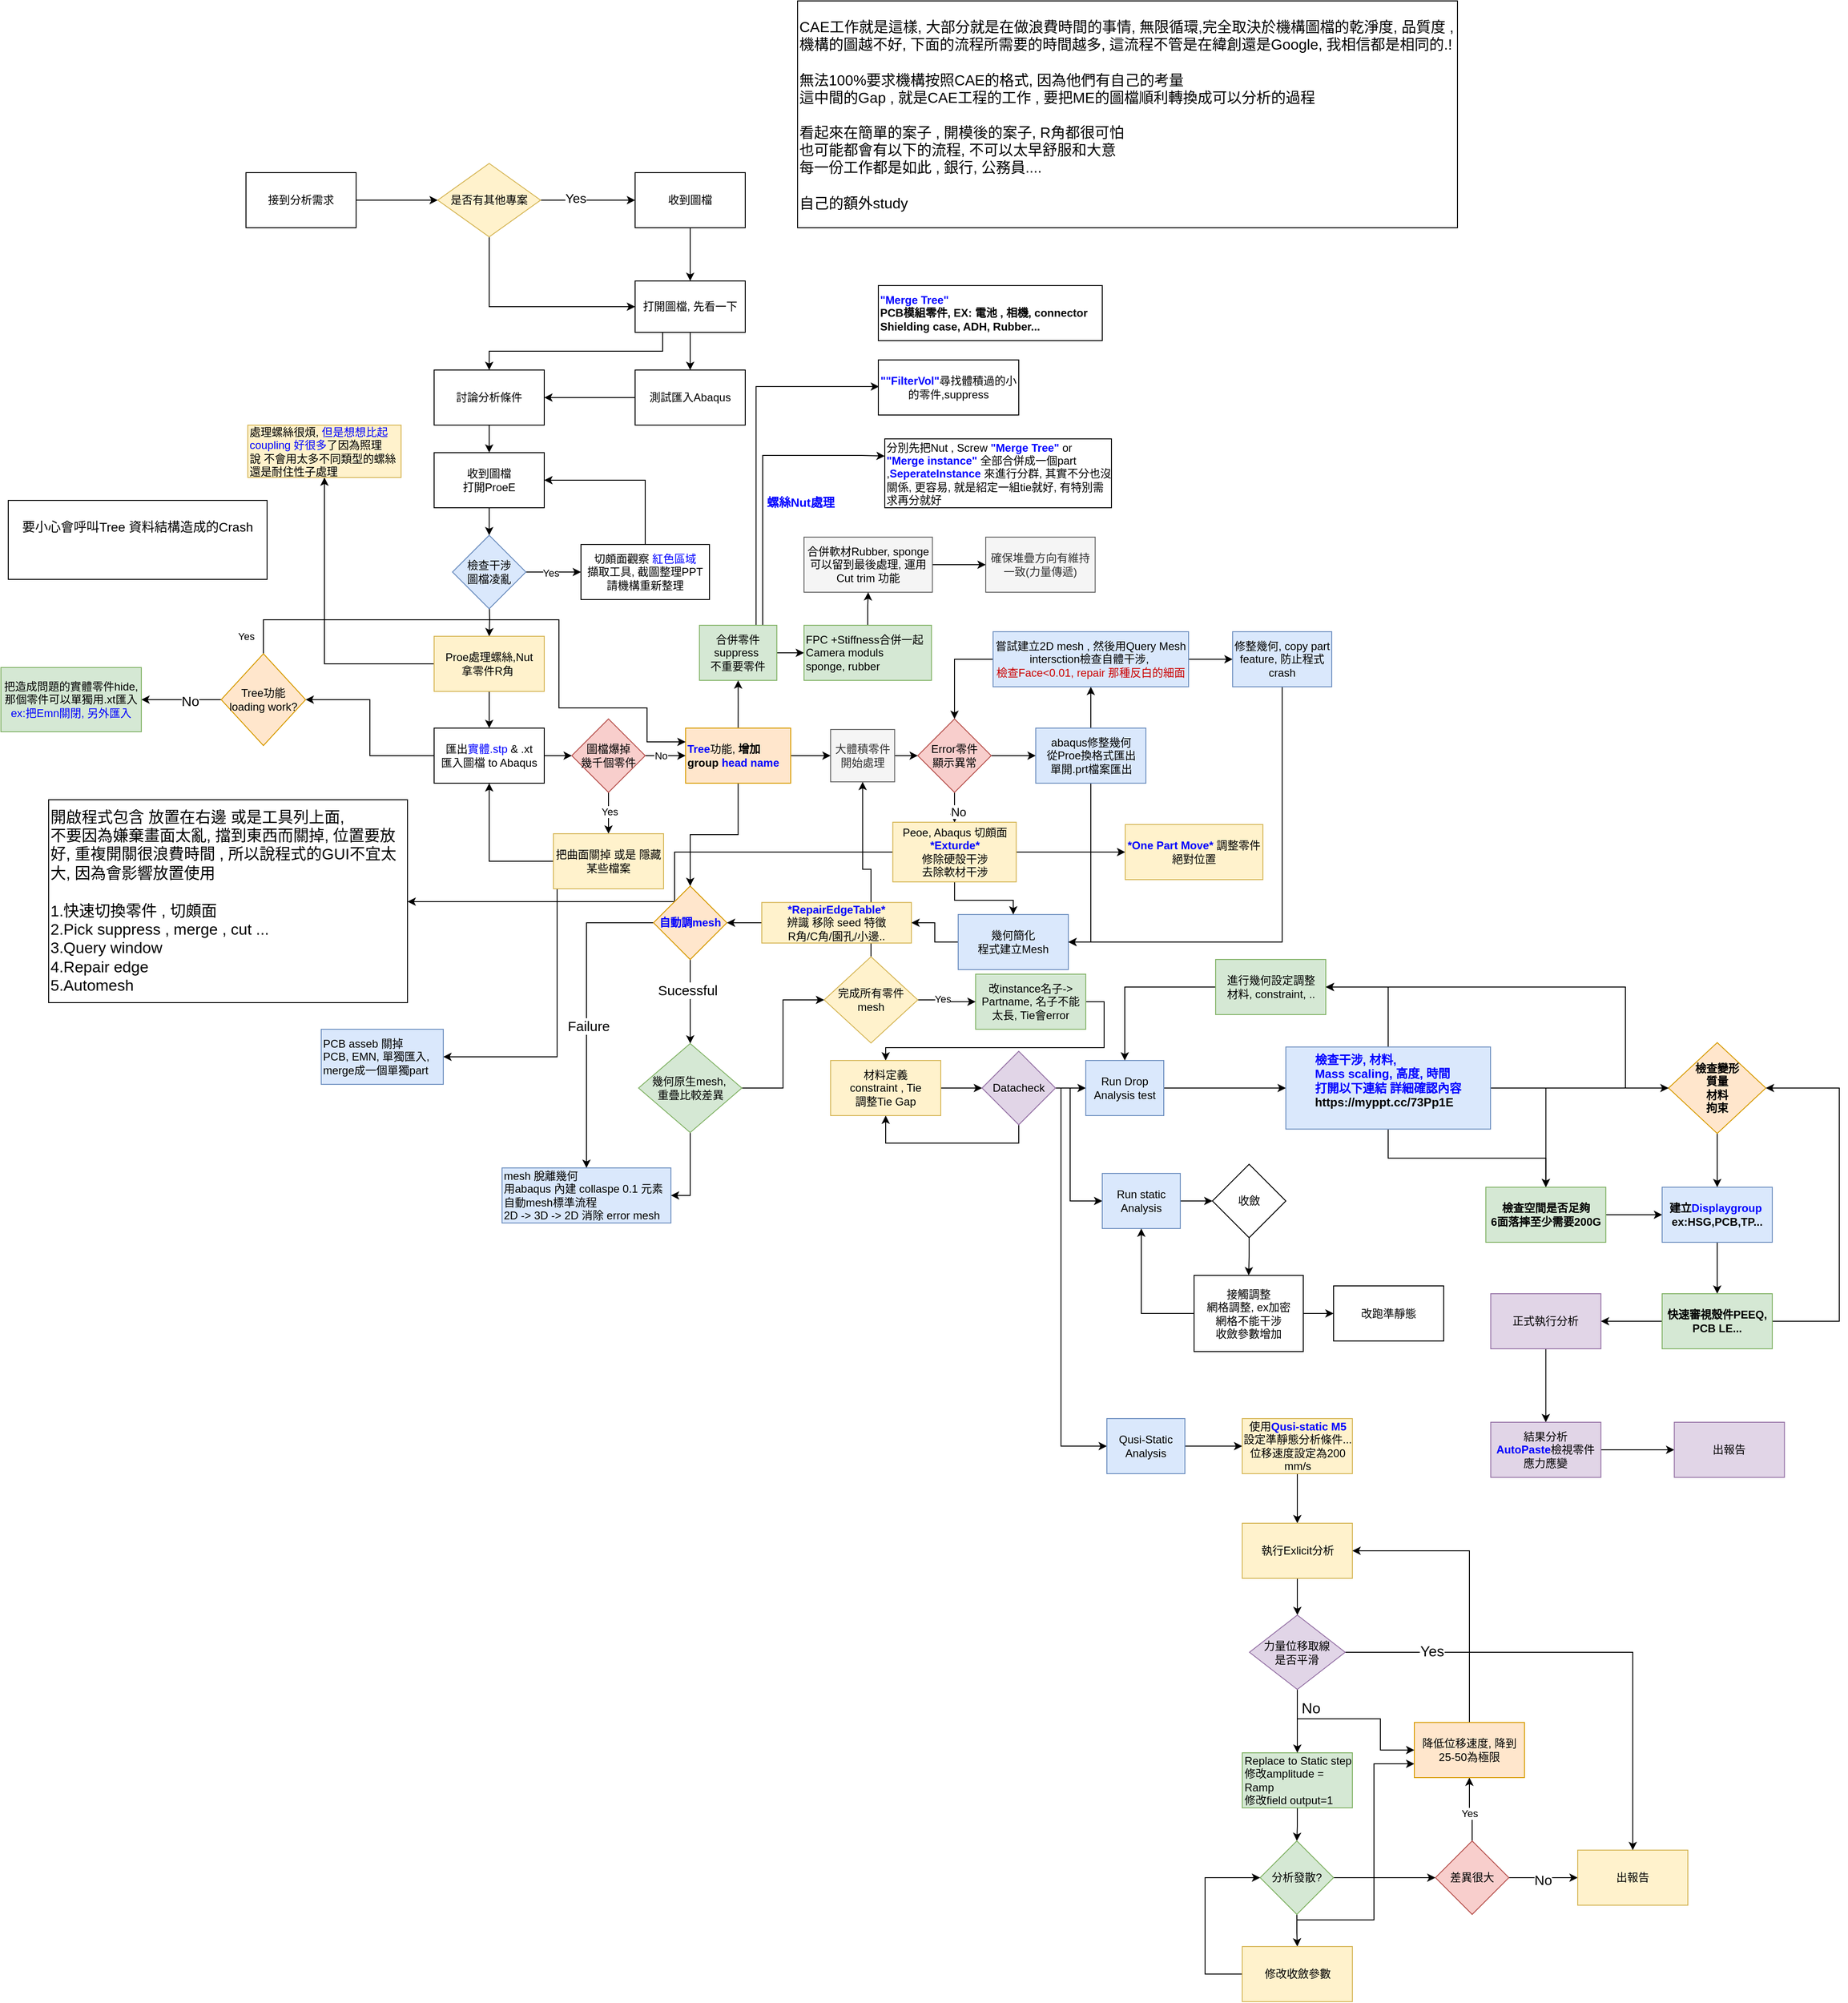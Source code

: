 <mxfile version="26.0.6">
  <diagram name="第 1 页" id="3Qes5rVlJUNfzLmKB2Mt">
    <mxGraphModel dx="1832" dy="1331" grid="0" gridSize="10" guides="1" tooltips="1" connect="1" arrows="1" fold="1" page="0" pageScale="1" pageWidth="827" pageHeight="1169" math="0" shadow="0">
      <root>
        <mxCell id="0" />
        <mxCell id="1" parent="0" />
        <mxCell id="-NAwhlw-cG3gBcsxiPQz-4" value="" style="edgeStyle=orthogonalEdgeStyle;rounded=0;orthogonalLoop=1;jettySize=auto;html=1;" parent="1" target="-NAwhlw-cG3gBcsxiPQz-3" edge="1">
          <mxGeometry relative="1" as="geometry">
            <mxPoint x="115" y="160" as="sourcePoint" />
          </mxGeometry>
        </mxCell>
        <mxCell id="-NAwhlw-cG3gBcsxiPQz-2" value="CAE工作就是這樣, 大部分就是在做浪費時間的事情, 無限循環,完全取決於機構圖檔的乾淨度, 品質度 , 機構的圖越不好, 下面的流程所需要的時間越多, 這流程不管是在緯創還是Google, 我相信都是相同的.!&amp;nbsp;&lt;div&gt;&lt;br&gt;&lt;/div&gt;&lt;div&gt;無法100%要求機構按照CAE的格式, 因為他們有自己的考量&lt;/div&gt;&lt;div&gt;這中間的Gap , 就是CAE工程的工作 , 要把ME的圖檔順利轉換成可以分析的過程&lt;/div&gt;&lt;div&gt;&lt;br&gt;&lt;/div&gt;&lt;div&gt;看起來在簡單的案子 , 開模後的案子, R角都很可怕&lt;/div&gt;&lt;div&gt;也可能都會有以下的流程, 不可以太早舒服和大意&lt;/div&gt;&lt;div&gt;每一份工作都是如此 , 銀行, 公務員....&lt;/div&gt;&lt;div&gt;&lt;br&gt;&lt;/div&gt;&lt;div&gt;自己的額外study&lt;/div&gt;" style="text;html=1;align=left;verticalAlign=middle;whiteSpace=wrap;rounded=0;fontSize=16;strokeColor=default;" parent="1" vertex="1">
          <mxGeometry x="451" y="-492" width="719" height="247" as="geometry" />
        </mxCell>
        <mxCell id="-NAwhlw-cG3gBcsxiPQz-6" value="" style="edgeStyle=orthogonalEdgeStyle;rounded=0;orthogonalLoop=1;jettySize=auto;html=1;" parent="1" source="-NAwhlw-cG3gBcsxiPQz-3" target="-NAwhlw-cG3gBcsxiPQz-5" edge="1">
          <mxGeometry relative="1" as="geometry" />
        </mxCell>
        <mxCell id="h0YojWoYMvBIJHFkg1gc-26" value="" style="edgeStyle=orthogonalEdgeStyle;rounded=0;orthogonalLoop=1;jettySize=auto;html=1;" parent="1" source="-NAwhlw-cG3gBcsxiPQz-3" target="h0YojWoYMvBIJHFkg1gc-25" edge="1">
          <mxGeometry relative="1" as="geometry" />
        </mxCell>
        <mxCell id="-NAwhlw-cG3gBcsxiPQz-3" value="&lt;div&gt;Proe處理螺絲,Nut&lt;/div&gt;&lt;div&gt;拿零件R角&amp;nbsp;&lt;/div&gt;" style="rounded=0;whiteSpace=wrap;html=1;fillColor=#fff2cc;strokeColor=#d6b656;" parent="1" vertex="1">
          <mxGeometry x="55" y="200" width="120" height="60" as="geometry" />
        </mxCell>
        <mxCell id="-NAwhlw-cG3gBcsxiPQz-8" value="" style="edgeStyle=orthogonalEdgeStyle;rounded=0;orthogonalLoop=1;jettySize=auto;html=1;" parent="1" source="-NAwhlw-cG3gBcsxiPQz-5" target="-NAwhlw-cG3gBcsxiPQz-7" edge="1">
          <mxGeometry relative="1" as="geometry" />
        </mxCell>
        <mxCell id="h0YojWoYMvBIJHFkg1gc-8" value="" style="edgeStyle=orthogonalEdgeStyle;rounded=0;orthogonalLoop=1;jettySize=auto;html=1;" parent="1" source="-NAwhlw-cG3gBcsxiPQz-5" target="h0YojWoYMvBIJHFkg1gc-7" edge="1">
          <mxGeometry relative="1" as="geometry" />
        </mxCell>
        <mxCell id="-NAwhlw-cG3gBcsxiPQz-5" value="&lt;div&gt;匯出&lt;font style=&quot;color: rgb(0, 0, 255);&quot;&gt;實體.stp&lt;/font&gt; &amp;amp; .xt&lt;/div&gt;匯入圖檔 to Abaqus" style="rounded=0;whiteSpace=wrap;html=1;" parent="1" vertex="1">
          <mxGeometry x="55" y="300" width="120" height="60" as="geometry" />
        </mxCell>
        <mxCell id="-NAwhlw-cG3gBcsxiPQz-12" value="" style="edgeStyle=orthogonalEdgeStyle;rounded=0;orthogonalLoop=1;jettySize=auto;html=1;" parent="1" source="-NAwhlw-cG3gBcsxiPQz-7" target="-NAwhlw-cG3gBcsxiPQz-11" edge="1">
          <mxGeometry relative="1" as="geometry" />
        </mxCell>
        <mxCell id="-NAwhlw-cG3gBcsxiPQz-15" value="Yes" style="edgeLabel;html=1;align=center;verticalAlign=middle;resizable=0;points=[];" parent="-NAwhlw-cG3gBcsxiPQz-12" vertex="1" connectable="0">
          <mxGeometry x="-0.096" y="1" relative="1" as="geometry">
            <mxPoint as="offset" />
          </mxGeometry>
        </mxCell>
        <mxCell id="EM37hqnCTv_VpbQ3SYWt-24" value="" style="edgeStyle=orthogonalEdgeStyle;rounded=0;orthogonalLoop=1;jettySize=auto;html=1;" parent="1" source="-NAwhlw-cG3gBcsxiPQz-7" target="EM37hqnCTv_VpbQ3SYWt-15" edge="1">
          <mxGeometry relative="1" as="geometry" />
        </mxCell>
        <mxCell id="EM37hqnCTv_VpbQ3SYWt-25" value="No" style="edgeLabel;html=1;align=center;verticalAlign=middle;resizable=0;points=[];" parent="EM37hqnCTv_VpbQ3SYWt-24" vertex="1" connectable="0">
          <mxGeometry x="-0.257" relative="1" as="geometry">
            <mxPoint as="offset" />
          </mxGeometry>
        </mxCell>
        <mxCell id="-NAwhlw-cG3gBcsxiPQz-7" value="圖檔爆掉&lt;div&gt;幾千個零件&lt;/div&gt;" style="rhombus;whiteSpace=wrap;html=1;rounded=0;fillColor=#f8cecc;strokeColor=#b85450;" parent="1" vertex="1">
          <mxGeometry x="205" y="290" width="80" height="80" as="geometry" />
        </mxCell>
        <mxCell id="EM37hqnCTv_VpbQ3SYWt-28" value="" style="edgeStyle=orthogonalEdgeStyle;rounded=0;orthogonalLoop=1;jettySize=auto;html=1;" parent="1" source="-NAwhlw-cG3gBcsxiPQz-9" target="EM37hqnCTv_VpbQ3SYWt-11" edge="1">
          <mxGeometry relative="1" as="geometry" />
        </mxCell>
        <mxCell id="h0YojWoYMvBIJHFkg1gc-75" style="edgeStyle=orthogonalEdgeStyle;rounded=0;orthogonalLoop=1;jettySize=auto;html=1;entryX=0;entryY=0.25;entryDx=0;entryDy=0;" parent="1" source="-NAwhlw-cG3gBcsxiPQz-9" target="h0YojWoYMvBIJHFkg1gc-72" edge="1">
          <mxGeometry relative="1" as="geometry">
            <Array as="points">
              <mxPoint x="413" y="3" />
              <mxPoint x="521" y="3" />
            </Array>
          </mxGeometry>
        </mxCell>
        <mxCell id="h0YojWoYMvBIJHFkg1gc-77" value="&lt;font style=&quot;font-size: 13px;&quot;&gt;螺絲Nut處理&lt;/font&gt;" style="edgeLabel;html=1;align=center;verticalAlign=middle;resizable=0;points=[];fontStyle=1;fontColor=#0000FF;" parent="h0YojWoYMvBIJHFkg1gc-75" vertex="1" connectable="0">
          <mxGeometry x="-0.334" y="-4" relative="1" as="geometry">
            <mxPoint x="37" y="-28" as="offset" />
          </mxGeometry>
        </mxCell>
        <mxCell id="h0YojWoYMvBIJHFkg1gc-80" style="edgeStyle=orthogonalEdgeStyle;rounded=0;orthogonalLoop=1;jettySize=auto;html=1;exitX=0.5;exitY=0;exitDx=0;exitDy=0;entryX=0;entryY=0.5;entryDx=0;entryDy=0;" parent="1" edge="1">
          <mxGeometry relative="1" as="geometry">
            <mxPoint x="380.005" y="188" as="sourcePoint" />
            <mxPoint x="539.76" y="-72" as="targetPoint" />
            <Array as="points">
              <mxPoint x="405.76" y="188" />
              <mxPoint x="405.76" y="-72" />
            </Array>
          </mxGeometry>
        </mxCell>
        <mxCell id="-NAwhlw-cG3gBcsxiPQz-9" value="合併零件&lt;div&gt;suppress&amp;nbsp;&lt;/div&gt;&lt;div&gt;不重要零件&lt;/div&gt;" style="whiteSpace=wrap;html=1;rounded=0;fillColor=#d5e8d4;strokeColor=#82b366;" parent="1" vertex="1">
          <mxGeometry x="344.12" y="188" width="84.25" height="60" as="geometry" />
        </mxCell>
        <mxCell id="-NAwhlw-cG3gBcsxiPQz-13" style="edgeStyle=orthogonalEdgeStyle;rounded=0;orthogonalLoop=1;jettySize=auto;html=1;entryX=0.5;entryY=1;entryDx=0;entryDy=0;" parent="1" source="-NAwhlw-cG3gBcsxiPQz-11" target="-NAwhlw-cG3gBcsxiPQz-5" edge="1">
          <mxGeometry relative="1" as="geometry" />
        </mxCell>
        <mxCell id="d0MaOTBvtWQpELDMKfqp-11" style="edgeStyle=orthogonalEdgeStyle;rounded=0;orthogonalLoop=1;jettySize=auto;html=1;exitX=0.5;exitY=1;exitDx=0;exitDy=0;entryX=1;entryY=0.5;entryDx=0;entryDy=0;" parent="1" source="-NAwhlw-cG3gBcsxiPQz-11" target="d0MaOTBvtWQpELDMKfqp-10" edge="1">
          <mxGeometry relative="1" as="geometry">
            <Array as="points">
              <mxPoint x="189" y="475" />
              <mxPoint x="189" y="658" />
            </Array>
          </mxGeometry>
        </mxCell>
        <mxCell id="-NAwhlw-cG3gBcsxiPQz-11" value="&lt;div&gt;&lt;br&gt;&lt;/div&gt;把曲面關掉 或是 隱藏某些檔案&lt;div&gt;&lt;br&gt;&lt;/div&gt;" style="whiteSpace=wrap;html=1;rounded=0;fillColor=#fff2cc;strokeColor=#d6b656;" parent="1" vertex="1">
          <mxGeometry x="185" y="415" width="120" height="60" as="geometry" />
        </mxCell>
        <mxCell id="-NAwhlw-cG3gBcsxiPQz-22" value="" style="edgeStyle=orthogonalEdgeStyle;rounded=0;orthogonalLoop=1;jettySize=auto;html=1;" parent="1" source="-NAwhlw-cG3gBcsxiPQz-18" target="-NAwhlw-cG3gBcsxiPQz-21" edge="1">
          <mxGeometry relative="1" as="geometry" />
        </mxCell>
        <mxCell id="-NAwhlw-cG3gBcsxiPQz-18" value="&lt;div&gt;收到圖檔&lt;/div&gt;打開ProeE" style="rounded=0;whiteSpace=wrap;html=1;" parent="1" vertex="1">
          <mxGeometry x="55" width="120" height="60" as="geometry" />
        </mxCell>
        <mxCell id="-NAwhlw-cG3gBcsxiPQz-25" value="" style="edgeStyle=orthogonalEdgeStyle;rounded=0;orthogonalLoop=1;jettySize=auto;html=1;" parent="1" source="-NAwhlw-cG3gBcsxiPQz-21" target="-NAwhlw-cG3gBcsxiPQz-24" edge="1">
          <mxGeometry relative="1" as="geometry" />
        </mxCell>
        <mxCell id="-NAwhlw-cG3gBcsxiPQz-29" value="Yes" style="edgeLabel;html=1;align=center;verticalAlign=middle;resizable=0;points=[];" parent="-NAwhlw-cG3gBcsxiPQz-25" vertex="1" connectable="0">
          <mxGeometry x="-0.113" y="-1" relative="1" as="geometry">
            <mxPoint as="offset" />
          </mxGeometry>
        </mxCell>
        <mxCell id="-NAwhlw-cG3gBcsxiPQz-21" value="檢查干涉&lt;div&gt;圖檔凌亂&lt;/div&gt;" style="rhombus;whiteSpace=wrap;html=1;rounded=0;fillColor=#dae8fc;strokeColor=#6c8ebf;" parent="1" vertex="1">
          <mxGeometry x="75" y="90" width="80" height="80" as="geometry" />
        </mxCell>
        <mxCell id="-NAwhlw-cG3gBcsxiPQz-26" style="edgeStyle=orthogonalEdgeStyle;rounded=0;orthogonalLoop=1;jettySize=auto;html=1;exitX=0.5;exitY=0;exitDx=0;exitDy=0;entryX=1;entryY=0.5;entryDx=0;entryDy=0;" parent="1" source="-NAwhlw-cG3gBcsxiPQz-24" target="-NAwhlw-cG3gBcsxiPQz-18" edge="1">
          <mxGeometry relative="1" as="geometry" />
        </mxCell>
        <mxCell id="-NAwhlw-cG3gBcsxiPQz-24" value="&lt;div&gt;切頗面觀察 &lt;font style=&quot;color: rgb(0, 0, 255);&quot;&gt;紅色區域&lt;/font&gt;&lt;/div&gt;&lt;div&gt;擷取工具, 截圖整理PPT&lt;/div&gt;請機構重新整理" style="whiteSpace=wrap;html=1;rounded=0;" parent="1" vertex="1">
          <mxGeometry x="215" y="100" width="140" height="60" as="geometry" />
        </mxCell>
        <mxCell id="-NAwhlw-cG3gBcsxiPQz-28" value="" style="edgeStyle=orthogonalEdgeStyle;rounded=0;orthogonalLoop=1;jettySize=auto;html=1;" parent="1" source="-NAwhlw-cG3gBcsxiPQz-27" target="-NAwhlw-cG3gBcsxiPQz-18" edge="1">
          <mxGeometry relative="1" as="geometry" />
        </mxCell>
        <mxCell id="-NAwhlw-cG3gBcsxiPQz-27" value="討論分析條件" style="rounded=0;whiteSpace=wrap;html=1;" parent="1" vertex="1">
          <mxGeometry x="55" y="-90" width="120" height="60" as="geometry" />
        </mxCell>
        <mxCell id="IG81cxF1bUKnzUXy0FTc-5" style="edgeStyle=orthogonalEdgeStyle;rounded=0;orthogonalLoop=1;jettySize=auto;html=1;entryX=1;entryY=0.5;entryDx=0;entryDy=0;" parent="1" source="-NAwhlw-cG3gBcsxiPQz-30" target="kd_xp62n2o6V_G3wPQXQ-1" edge="1">
          <mxGeometry relative="1" as="geometry" />
        </mxCell>
        <mxCell id="-NAwhlw-cG3gBcsxiPQz-30" value="幾何簡化&lt;div&gt;程式建立Mesh&lt;/div&gt;" style="rounded=0;whiteSpace=wrap;html=1;fillColor=#dae8fc;strokeColor=#6c8ebf;" parent="1" vertex="1">
          <mxGeometry x="626" y="503" width="120" height="60" as="geometry" />
        </mxCell>
        <mxCell id="1L4MWceTh6y_2CvtbCoj-46" style="edgeStyle=orthogonalEdgeStyle;rounded=0;orthogonalLoop=1;jettySize=auto;html=1;exitX=1;exitY=0.5;exitDx=0;exitDy=0;" parent="1" source="-NAwhlw-cG3gBcsxiPQz-31" target="-NAwhlw-cG3gBcsxiPQz-33" edge="1">
          <mxGeometry relative="1" as="geometry">
            <Array as="points">
              <mxPoint x="785" y="598" />
              <mxPoint x="785" y="648" />
              <mxPoint x="547" y="648" />
            </Array>
          </mxGeometry>
        </mxCell>
        <mxCell id="-NAwhlw-cG3gBcsxiPQz-31" value="改instance名子-&amp;gt;&lt;div&gt;Partname, 名子不能太長, Tie會error&lt;/div&gt;" style="rounded=0;whiteSpace=wrap;html=1;fillColor=#d5e8d4;strokeColor=#82b366;" parent="1" vertex="1">
          <mxGeometry x="645" y="568" width="120" height="60" as="geometry" />
        </mxCell>
        <mxCell id="-NAwhlw-cG3gBcsxiPQz-53" style="edgeStyle=orthogonalEdgeStyle;rounded=0;orthogonalLoop=1;jettySize=auto;html=1;exitX=0.5;exitY=1;exitDx=0;exitDy=0;entryX=0.5;entryY=0;entryDx=0;entryDy=0;" parent="1" target="-NAwhlw-cG3gBcsxiPQz-42" edge="1">
          <mxGeometry relative="1" as="geometry">
            <mxPoint x="622" y="370" as="sourcePoint" />
          </mxGeometry>
        </mxCell>
        <mxCell id="-NAwhlw-cG3gBcsxiPQz-36" value="" style="edgeStyle=orthogonalEdgeStyle;rounded=0;orthogonalLoop=1;jettySize=auto;html=1;" parent="1" source="-NAwhlw-cG3gBcsxiPQz-33" target="-NAwhlw-cG3gBcsxiPQz-35" edge="1">
          <mxGeometry relative="1" as="geometry" />
        </mxCell>
        <mxCell id="-NAwhlw-cG3gBcsxiPQz-33" value="材料定義&lt;div&gt;constraint , Tie&lt;/div&gt;&lt;div&gt;調整Tie Gap&lt;/div&gt;" style="rounded=0;whiteSpace=wrap;html=1;fillColor=#fff2cc;strokeColor=#d6b656;" parent="1" vertex="1">
          <mxGeometry x="487" y="662" width="120" height="60" as="geometry" />
        </mxCell>
        <mxCell id="-NAwhlw-cG3gBcsxiPQz-57" style="edgeStyle=orthogonalEdgeStyle;rounded=0;orthogonalLoop=1;jettySize=auto;html=1;exitX=0.5;exitY=1;exitDx=0;exitDy=0;entryX=0.5;entryY=1;entryDx=0;entryDy=0;" parent="1" source="-NAwhlw-cG3gBcsxiPQz-35" target="-NAwhlw-cG3gBcsxiPQz-33" edge="1">
          <mxGeometry relative="1" as="geometry" />
        </mxCell>
        <mxCell id="-NAwhlw-cG3gBcsxiPQz-59" value="" style="edgeStyle=orthogonalEdgeStyle;rounded=0;orthogonalLoop=1;jettySize=auto;html=1;" parent="1" source="-NAwhlw-cG3gBcsxiPQz-35" target="-NAwhlw-cG3gBcsxiPQz-58" edge="1">
          <mxGeometry relative="1" as="geometry" />
        </mxCell>
        <mxCell id="-NAwhlw-cG3gBcsxiPQz-79" style="edgeStyle=orthogonalEdgeStyle;rounded=0;orthogonalLoop=1;jettySize=auto;html=1;exitX=1;exitY=0.5;exitDx=0;exitDy=0;entryX=0;entryY=0.5;entryDx=0;entryDy=0;" parent="1" source="-NAwhlw-cG3gBcsxiPQz-35" target="-NAwhlw-cG3gBcsxiPQz-78" edge="1">
          <mxGeometry relative="1" as="geometry">
            <Array as="points">
              <mxPoint x="748" y="692" />
              <mxPoint x="748" y="815" />
            </Array>
          </mxGeometry>
        </mxCell>
        <mxCell id="h0YojWoYMvBIJHFkg1gc-30" style="edgeStyle=orthogonalEdgeStyle;rounded=0;orthogonalLoop=1;jettySize=auto;html=1;exitX=1;exitY=0.5;exitDx=0;exitDy=0;entryX=0;entryY=0.5;entryDx=0;entryDy=0;" parent="1" source="-NAwhlw-cG3gBcsxiPQz-35" target="h0YojWoYMvBIJHFkg1gc-27" edge="1">
          <mxGeometry relative="1" as="geometry">
            <Array as="points">
              <mxPoint x="738" y="692" />
              <mxPoint x="738" y="1082" />
            </Array>
          </mxGeometry>
        </mxCell>
        <mxCell id="-NAwhlw-cG3gBcsxiPQz-35" value="Datacheck" style="rhombus;whiteSpace=wrap;html=1;rounded=0;fillColor=#e1d5e7;strokeColor=#9673a6;" parent="1" vertex="1">
          <mxGeometry x="652" y="652" width="80" height="80" as="geometry" />
        </mxCell>
        <mxCell id="Pm8WJmDP1-OXeyv_apWU-4" style="edgeStyle=orthogonalEdgeStyle;rounded=0;orthogonalLoop=1;jettySize=auto;html=1;" parent="1" source="-NAwhlw-cG3gBcsxiPQz-42" target="bjWpNslP9fqNFomSuvw7-1" edge="1">
          <mxGeometry relative="1" as="geometry">
            <Array as="points">
              <mxPoint x="317" y="435" />
              <mxPoint x="317" y="489" />
            </Array>
          </mxGeometry>
        </mxCell>
        <mxCell id="IG81cxF1bUKnzUXy0FTc-2" value="" style="edgeStyle=orthogonalEdgeStyle;rounded=0;orthogonalLoop=1;jettySize=auto;html=1;" parent="1" source="-NAwhlw-cG3gBcsxiPQz-42" target="IG81cxF1bUKnzUXy0FTc-1" edge="1">
          <mxGeometry relative="1" as="geometry" />
        </mxCell>
        <mxCell id="IG81cxF1bUKnzUXy0FTc-4" style="edgeStyle=orthogonalEdgeStyle;rounded=0;orthogonalLoop=1;jettySize=auto;html=1;entryX=0.5;entryY=0;entryDx=0;entryDy=0;" parent="1" source="-NAwhlw-cG3gBcsxiPQz-42" target="-NAwhlw-cG3gBcsxiPQz-30" edge="1">
          <mxGeometry relative="1" as="geometry" />
        </mxCell>
        <mxCell id="-NAwhlw-cG3gBcsxiPQz-42" value="&lt;div&gt;Peoe, Abaqus 切頗面&lt;/div&gt;&lt;div&gt;&lt;font style=&quot;color: rgb(0, 0, 255);&quot;&gt;&lt;b&gt;*Exturde*&lt;/b&gt;&lt;/font&gt;&lt;/div&gt;&lt;div&gt;修除硬殼干涉&lt;/div&gt;去除軟材干涉" style="rounded=0;whiteSpace=wrap;html=1;fillColor=#fff2cc;strokeColor=#d6b656;" parent="1" vertex="1">
          <mxGeometry x="554.75" y="402.5" width="134.5" height="65" as="geometry" />
        </mxCell>
        <mxCell id="9Szz-x9rXEIDW8eFHTnj-1" style="edgeStyle=orthogonalEdgeStyle;rounded=0;orthogonalLoop=1;jettySize=auto;html=1;entryX=0;entryY=0.5;entryDx=0;entryDy=0;" parent="1" source="-NAwhlw-cG3gBcsxiPQz-58" target="EM37hqnCTv_VpbQ3SYWt-41" edge="1">
          <mxGeometry relative="1" as="geometry" />
        </mxCell>
        <mxCell id="-NAwhlw-cG3gBcsxiPQz-58" value="Run Drop Analysis test" style="whiteSpace=wrap;html=1;rounded=0;fillColor=#dae8fc;strokeColor=#6c8ebf;" parent="1" vertex="1">
          <mxGeometry x="765" y="662" width="85" height="60" as="geometry" />
        </mxCell>
        <mxCell id="EM37hqnCTv_VpbQ3SYWt-37" value="" style="edgeStyle=orthogonalEdgeStyle;rounded=0;orthogonalLoop=1;jettySize=auto;html=1;" parent="1" source="-NAwhlw-cG3gBcsxiPQz-60" target="-NAwhlw-cG3gBcsxiPQz-62" edge="1">
          <mxGeometry relative="1" as="geometry" />
        </mxCell>
        <mxCell id="EM37hqnCTv_VpbQ3SYWt-45" style="edgeStyle=orthogonalEdgeStyle;rounded=0;orthogonalLoop=1;jettySize=auto;html=1;entryX=1;entryY=0.5;entryDx=0;entryDy=0;" parent="1" source="-NAwhlw-cG3gBcsxiPQz-60" target="-NAwhlw-cG3gBcsxiPQz-64" edge="1">
          <mxGeometry relative="1" as="geometry">
            <Array as="points">
              <mxPoint x="1353" y="582" />
            </Array>
          </mxGeometry>
        </mxCell>
        <mxCell id="d0MaOTBvtWQpELDMKfqp-2" value="" style="edgeStyle=orthogonalEdgeStyle;rounded=0;orthogonalLoop=1;jettySize=auto;html=1;" parent="1" source="-NAwhlw-cG3gBcsxiPQz-60" target="d0MaOTBvtWQpELDMKfqp-1" edge="1">
          <mxGeometry relative="1" as="geometry" />
        </mxCell>
        <mxCell id="-NAwhlw-cG3gBcsxiPQz-60" value="檢查變形&lt;div&gt;質量&lt;/div&gt;&lt;div&gt;材料&lt;/div&gt;&lt;div&gt;拘束&lt;/div&gt;" style="rhombus;whiteSpace=wrap;html=1;rounded=0;fillColor=#ffe6cc;strokeColor=#d79b00;fontStyle=1" parent="1" vertex="1">
          <mxGeometry x="1400" y="642.5" width="106" height="99" as="geometry" />
        </mxCell>
        <mxCell id="d0MaOTBvtWQpELDMKfqp-3" value="" style="edgeStyle=orthogonalEdgeStyle;rounded=0;orthogonalLoop=1;jettySize=auto;html=1;" parent="1" source="-NAwhlw-cG3gBcsxiPQz-62" target="d0MaOTBvtWQpELDMKfqp-1" edge="1">
          <mxGeometry relative="1" as="geometry" />
        </mxCell>
        <mxCell id="-NAwhlw-cG3gBcsxiPQz-62" value="&lt;div&gt;&lt;span style=&quot;background-color: transparent; color: light-dark(rgb(0, 0, 0), rgb(255, 255, 255));&quot;&gt;檢查空間是否足夠&lt;/span&gt;&lt;/div&gt;&lt;div&gt;&lt;span style=&quot;background-color: transparent; color: light-dark(rgb(0, 0, 0), rgb(255, 255, 255));&quot;&gt;6面落摔至少需要200G&lt;/span&gt;&lt;/div&gt;" style="whiteSpace=wrap;html=1;rounded=0;fillColor=#d5e8d4;strokeColor=#82b366;fontStyle=1" parent="1" vertex="1">
          <mxGeometry x="1200.87" y="800" width="130.75" height="60" as="geometry" />
        </mxCell>
        <mxCell id="-NAwhlw-cG3gBcsxiPQz-66" style="edgeStyle=orthogonalEdgeStyle;rounded=0;orthogonalLoop=1;jettySize=auto;html=1;entryX=0.5;entryY=0;entryDx=0;entryDy=0;" parent="1" source="-NAwhlw-cG3gBcsxiPQz-64" target="-NAwhlw-cG3gBcsxiPQz-58" edge="1">
          <mxGeometry relative="1" as="geometry" />
        </mxCell>
        <mxCell id="-NAwhlw-cG3gBcsxiPQz-64" value="進行幾何設定調整&lt;div&gt;材料, constraint, ..&lt;/div&gt;" style="whiteSpace=wrap;html=1;rounded=0;fillColor=#d5e8d4;strokeColor=#82b366;" parent="1" vertex="1">
          <mxGeometry x="906.5" y="552" width="120" height="60" as="geometry" />
        </mxCell>
        <mxCell id="-NAwhlw-cG3gBcsxiPQz-73" value="" style="edgeStyle=orthogonalEdgeStyle;rounded=0;orthogonalLoop=1;jettySize=auto;html=1;" parent="1" source="-NAwhlw-cG3gBcsxiPQz-71" target="-NAwhlw-cG3gBcsxiPQz-42" edge="1">
          <mxGeometry relative="1" as="geometry" />
        </mxCell>
        <mxCell id="Pm8WJmDP1-OXeyv_apWU-5" value="No" style="edgeLabel;html=1;align=center;verticalAlign=middle;resizable=0;points=[];fontSize=13;" parent="-NAwhlw-cG3gBcsxiPQz-73" vertex="1" connectable="0">
          <mxGeometry x="0.253" y="4" relative="1" as="geometry">
            <mxPoint as="offset" />
          </mxGeometry>
        </mxCell>
        <mxCell id="-NAwhlw-cG3gBcsxiPQz-75" value="" style="edgeStyle=orthogonalEdgeStyle;rounded=0;orthogonalLoop=1;jettySize=auto;html=1;" parent="1" source="-NAwhlw-cG3gBcsxiPQz-71" target="-NAwhlw-cG3gBcsxiPQz-74" edge="1">
          <mxGeometry relative="1" as="geometry" />
        </mxCell>
        <mxCell id="-NAwhlw-cG3gBcsxiPQz-71" value="Error零件&lt;div&gt;顯示異常&lt;/div&gt;" style="rhombus;whiteSpace=wrap;html=1;rounded=0;fillColor=#f8cecc;strokeColor=#b85450;" parent="1" vertex="1">
          <mxGeometry x="582" y="290" width="80" height="80" as="geometry" />
        </mxCell>
        <mxCell id="1L4MWceTh6y_2CvtbCoj-2" value="" style="edgeStyle=orthogonalEdgeStyle;rounded=0;orthogonalLoop=1;jettySize=auto;html=1;" parent="1" source="-NAwhlw-cG3gBcsxiPQz-74" target="1L4MWceTh6y_2CvtbCoj-1" edge="1">
          <mxGeometry relative="1" as="geometry" />
        </mxCell>
        <mxCell id="1L4MWceTh6y_2CvtbCoj-6" style="edgeStyle=orthogonalEdgeStyle;rounded=0;orthogonalLoop=1;jettySize=auto;html=1;exitX=0.5;exitY=1;exitDx=0;exitDy=0;entryX=1;entryY=0.5;entryDx=0;entryDy=0;" parent="1" source="-NAwhlw-cG3gBcsxiPQz-74" target="-NAwhlw-cG3gBcsxiPQz-30" edge="1">
          <mxGeometry relative="1" as="geometry" />
        </mxCell>
        <mxCell id="-NAwhlw-cG3gBcsxiPQz-74" value="abaqus修整幾何&lt;div&gt;從Proe換格式匯出&lt;/div&gt;&lt;div&gt;單開.prt檔案匯出&lt;/div&gt;" style="whiteSpace=wrap;html=1;rounded=0;fillColor=#dae8fc;strokeColor=#6c8ebf;" parent="1" vertex="1">
          <mxGeometry x="710.5" y="300" width="120" height="60" as="geometry" />
        </mxCell>
        <mxCell id="-NAwhlw-cG3gBcsxiPQz-83" value="" style="edgeStyle=orthogonalEdgeStyle;rounded=0;orthogonalLoop=1;jettySize=auto;html=1;" parent="1" source="-NAwhlw-cG3gBcsxiPQz-78" target="-NAwhlw-cG3gBcsxiPQz-82" edge="1">
          <mxGeometry relative="1" as="geometry" />
        </mxCell>
        <mxCell id="-NAwhlw-cG3gBcsxiPQz-78" value="Run static Analysis" style="whiteSpace=wrap;html=1;rounded=0;fillColor=#dae8fc;strokeColor=#6c8ebf;" parent="1" vertex="1">
          <mxGeometry x="783" y="785" width="85" height="60" as="geometry" />
        </mxCell>
        <mxCell id="-NAwhlw-cG3gBcsxiPQz-88" value="" style="edgeStyle=orthogonalEdgeStyle;rounded=0;orthogonalLoop=1;jettySize=auto;html=1;" parent="1" source="-NAwhlw-cG3gBcsxiPQz-82" target="-NAwhlw-cG3gBcsxiPQz-87" edge="1">
          <mxGeometry relative="1" as="geometry" />
        </mxCell>
        <mxCell id="-NAwhlw-cG3gBcsxiPQz-82" value="收斂" style="rhombus;whiteSpace=wrap;html=1;rounded=0;" parent="1" vertex="1">
          <mxGeometry x="903" y="775" width="80" height="80" as="geometry" />
        </mxCell>
        <mxCell id="-NAwhlw-cG3gBcsxiPQz-90" style="edgeStyle=orthogonalEdgeStyle;rounded=0;orthogonalLoop=1;jettySize=auto;html=1;entryX=0.5;entryY=1;entryDx=0;entryDy=0;" parent="1" source="-NAwhlw-cG3gBcsxiPQz-87" target="-NAwhlw-cG3gBcsxiPQz-78" edge="1">
          <mxGeometry relative="1" as="geometry" />
        </mxCell>
        <mxCell id="-NAwhlw-cG3gBcsxiPQz-92" value="" style="edgeStyle=orthogonalEdgeStyle;rounded=0;orthogonalLoop=1;jettySize=auto;html=1;" parent="1" source="-NAwhlw-cG3gBcsxiPQz-87" target="-NAwhlw-cG3gBcsxiPQz-91" edge="1">
          <mxGeometry relative="1" as="geometry" />
        </mxCell>
        <mxCell id="-NAwhlw-cG3gBcsxiPQz-87" value="接觸調整&lt;div&gt;網格調整, ex加密&lt;/div&gt;&lt;div&gt;網格不能干涉&lt;/div&gt;&lt;div&gt;收斂參數增加&lt;/div&gt;" style="whiteSpace=wrap;html=1;rounded=0;" parent="1" vertex="1">
          <mxGeometry x="883" y="896" width="119" height="83" as="geometry" />
        </mxCell>
        <mxCell id="-NAwhlw-cG3gBcsxiPQz-91" value="改跑準靜態" style="rounded=0;whiteSpace=wrap;html=1;" parent="1" vertex="1">
          <mxGeometry x="1035" y="907.5" width="120" height="60" as="geometry" />
        </mxCell>
        <mxCell id="1L4MWceTh6y_2CvtbCoj-3" style="edgeStyle=orthogonalEdgeStyle;rounded=0;orthogonalLoop=1;jettySize=auto;html=1;exitX=0;exitY=0.5;exitDx=0;exitDy=0;entryX=0.5;entryY=0;entryDx=0;entryDy=0;" parent="1" source="1L4MWceTh6y_2CvtbCoj-1" target="-NAwhlw-cG3gBcsxiPQz-71" edge="1">
          <mxGeometry relative="1" as="geometry" />
        </mxCell>
        <mxCell id="1L4MWceTh6y_2CvtbCoj-5" value="" style="edgeStyle=orthogonalEdgeStyle;rounded=0;orthogonalLoop=1;jettySize=auto;html=1;" parent="1" source="1L4MWceTh6y_2CvtbCoj-1" target="1L4MWceTh6y_2CvtbCoj-4" edge="1">
          <mxGeometry relative="1" as="geometry" />
        </mxCell>
        <mxCell id="1L4MWceTh6y_2CvtbCoj-1" value="嘗試建立2D mesh , 然後用Query Mesh intersction檢查自體干涉,&amp;nbsp;&lt;div&gt;&lt;font style=&quot;color: rgb(204, 0, 0);&quot;&gt;檢查Face&amp;lt;0.01, repair 那種反白的細面&lt;/font&gt;&lt;/div&gt;" style="whiteSpace=wrap;html=1;fillColor=#dae8fc;strokeColor=#6c8ebf;rounded=0;" parent="1" vertex="1">
          <mxGeometry x="664" y="195" width="213" height="60" as="geometry" />
        </mxCell>
        <mxCell id="1L4MWceTh6y_2CvtbCoj-9" style="edgeStyle=orthogonalEdgeStyle;rounded=0;orthogonalLoop=1;jettySize=auto;html=1;exitX=0.5;exitY=1;exitDx=0;exitDy=0;entryX=1;entryY=0.5;entryDx=0;entryDy=0;" parent="1" source="1L4MWceTh6y_2CvtbCoj-4" target="-NAwhlw-cG3gBcsxiPQz-30" edge="1">
          <mxGeometry relative="1" as="geometry" />
        </mxCell>
        <mxCell id="1L4MWceTh6y_2CvtbCoj-4" value="修整幾何, copy part feature, 防止程式crash" style="whiteSpace=wrap;html=1;fillColor=#dae8fc;strokeColor=#6c8ebf;rounded=0;" parent="1" vertex="1">
          <mxGeometry x="925" y="195" width="108" height="60" as="geometry" />
        </mxCell>
        <mxCell id="1L4MWceTh6y_2CvtbCoj-19" style="edgeStyle=orthogonalEdgeStyle;rounded=0;orthogonalLoop=1;jettySize=auto;html=1;exitX=0;exitY=0.5;exitDx=0;exitDy=0;" parent="1" source="1L4MWceTh6y_2CvtbCoj-12" target="1L4MWceTh6y_2CvtbCoj-18" edge="1">
          <mxGeometry relative="1" as="geometry" />
        </mxCell>
        <mxCell id="kd_xp62n2o6V_G3wPQXQ-4" value="Failure" style="edgeLabel;html=1;align=center;verticalAlign=middle;resizable=0;points=[];fontSize=15;" parent="1L4MWceTh6y_2CvtbCoj-19" vertex="1" connectable="0">
          <mxGeometry x="0.088" y="2" relative="1" as="geometry">
            <mxPoint as="offset" />
          </mxGeometry>
        </mxCell>
        <mxCell id="1L4MWceTh6y_2CvtbCoj-50" value="" style="edgeStyle=orthogonalEdgeStyle;rounded=0;orthogonalLoop=1;jettySize=auto;html=1;" parent="1" source="1L4MWceTh6y_2CvtbCoj-12" target="1L4MWceTh6y_2CvtbCoj-49" edge="1">
          <mxGeometry relative="1" as="geometry" />
        </mxCell>
        <mxCell id="uja6GSqQwrFna-BWHkGb-4" value="Sucessful" style="edgeLabel;html=1;align=center;verticalAlign=middle;resizable=0;points=[];fontSize=15;" parent="1L4MWceTh6y_2CvtbCoj-50" vertex="1" connectable="0">
          <mxGeometry x="-0.28" y="-3" relative="1" as="geometry">
            <mxPoint as="offset" />
          </mxGeometry>
        </mxCell>
        <mxCell id="1L4MWceTh6y_2CvtbCoj-12" value="&lt;font style=&quot;color: rgb(0, 0, 255);&quot;&gt;自動調mesh&lt;/font&gt;" style="rhombus;whiteSpace=wrap;html=1;rounded=0;fillColor=#ffe6cc;strokeColor=#d79b00;fontStyle=1" parent="1" vertex="1">
          <mxGeometry x="294" y="472" width="80" height="80" as="geometry" />
        </mxCell>
        <mxCell id="1L4MWceTh6y_2CvtbCoj-18" value="&lt;div&gt;mesh 脫離幾何&lt;/div&gt;用abaqus 內建 collaspe 0.1 元素&lt;div&gt;自動mesh標準流程&lt;/div&gt;&lt;div&gt;2D -&amp;gt; 3D -&amp;gt; 2D 消除 error mesh&lt;/div&gt;" style="rounded=0;whiteSpace=wrap;html=1;fillColor=#dae8fc;strokeColor=#6c8ebf;align=left;" parent="1" vertex="1">
          <mxGeometry x="129" y="779" width="184" height="60" as="geometry" />
        </mxCell>
        <mxCell id="1L4MWceTh6y_2CvtbCoj-38" style="edgeStyle=orthogonalEdgeStyle;rounded=0;orthogonalLoop=1;jettySize=auto;html=1;exitX=1;exitY=0.5;exitDx=0;exitDy=0;entryX=0;entryY=0.5;entryDx=0;entryDy=0;" parent="1" source="1L4MWceTh6y_2CvtbCoj-34" target="-NAwhlw-cG3gBcsxiPQz-31" edge="1">
          <mxGeometry relative="1" as="geometry" />
        </mxCell>
        <mxCell id="1L4MWceTh6y_2CvtbCoj-43" value="Yes" style="edgeLabel;html=1;align=center;verticalAlign=middle;resizable=0;points=[];" parent="1L4MWceTh6y_2CvtbCoj-38" vertex="1" connectable="0">
          <mxGeometry x="-0.171" y="1" relative="1" as="geometry">
            <mxPoint as="offset" />
          </mxGeometry>
        </mxCell>
        <mxCell id="uja6GSqQwrFna-BWHkGb-1" style="edgeStyle=orthogonalEdgeStyle;rounded=0;orthogonalLoop=1;jettySize=auto;html=1;exitX=0.5;exitY=0;exitDx=0;exitDy=0;entryX=0.5;entryY=1;entryDx=0;entryDy=0;" parent="1" source="1L4MWceTh6y_2CvtbCoj-34" target="1L4MWceTh6y_2CvtbCoj-55" edge="1">
          <mxGeometry relative="1" as="geometry" />
        </mxCell>
        <mxCell id="1L4MWceTh6y_2CvtbCoj-34" value="完成所有零件mesh" style="rhombus;whiteSpace=wrap;html=1;rounded=0;fontSize=12;fillColor=#fff2cc;strokeColor=#d6b656;" parent="1" vertex="1">
          <mxGeometry x="480" y="549" width="102" height="94" as="geometry" />
        </mxCell>
        <mxCell id="1L4MWceTh6y_2CvtbCoj-51" style="edgeStyle=orthogonalEdgeStyle;rounded=0;orthogonalLoop=1;jettySize=auto;html=1;exitX=1;exitY=0.5;exitDx=0;exitDy=0;entryX=0;entryY=0.5;entryDx=0;entryDy=0;" parent="1" source="1L4MWceTh6y_2CvtbCoj-49" target="1L4MWceTh6y_2CvtbCoj-34" edge="1">
          <mxGeometry relative="1" as="geometry" />
        </mxCell>
        <mxCell id="1L4MWceTh6y_2CvtbCoj-53" style="edgeStyle=orthogonalEdgeStyle;rounded=0;orthogonalLoop=1;jettySize=auto;html=1;exitX=0.5;exitY=1;exitDx=0;exitDy=0;entryX=1;entryY=0.5;entryDx=0;entryDy=0;" parent="1" source="1L4MWceTh6y_2CvtbCoj-49" target="1L4MWceTh6y_2CvtbCoj-18" edge="1">
          <mxGeometry relative="1" as="geometry" />
        </mxCell>
        <mxCell id="1L4MWceTh6y_2CvtbCoj-49" value="幾何原生mesh,&amp;nbsp;&lt;div&gt;重疊比較差異&lt;/div&gt;" style="rhombus;whiteSpace=wrap;html=1;fillColor=#d5e8d4;strokeColor=#82b366;" parent="1" vertex="1">
          <mxGeometry x="277.75" y="643.5" width="112.5" height="97" as="geometry" />
        </mxCell>
        <mxCell id="1L4MWceTh6y_2CvtbCoj-57" style="edgeStyle=orthogonalEdgeStyle;rounded=0;orthogonalLoop=1;jettySize=auto;html=1;exitX=1;exitY=0.5;exitDx=0;exitDy=0;" parent="1" source="1L4MWceTh6y_2CvtbCoj-55" target="-NAwhlw-cG3gBcsxiPQz-71" edge="1">
          <mxGeometry relative="1" as="geometry" />
        </mxCell>
        <mxCell id="1L4MWceTh6y_2CvtbCoj-55" value="大體積零件開始處理" style="rounded=0;whiteSpace=wrap;html=1;fillColor=#f5f5f5;fontColor=#333333;strokeColor=#666666;" parent="1" vertex="1">
          <mxGeometry x="487" y="301.5" width="69.75" height="57" as="geometry" />
        </mxCell>
        <mxCell id="EM37hqnCTv_VpbQ3SYWt-47" value="" style="edgeStyle=orthogonalEdgeStyle;rounded=0;orthogonalLoop=1;jettySize=auto;html=1;" parent="1" source="uja6GSqQwrFna-BWHkGb-5" target="EM37hqnCTv_VpbQ3SYWt-46" edge="1">
          <mxGeometry relative="1" as="geometry" />
        </mxCell>
        <mxCell id="uja6GSqQwrFna-BWHkGb-5" value="正式執行分析" style="whiteSpace=wrap;html=1;fillColor=#e1d5e7;strokeColor=#9673a6;rounded=0;" parent="1" vertex="1">
          <mxGeometry x="1206.25" y="916" width="120" height="60" as="geometry" />
        </mxCell>
        <mxCell id="kd_xp62n2o6V_G3wPQXQ-3" value="" style="edgeStyle=orthogonalEdgeStyle;rounded=0;orthogonalLoop=1;jettySize=auto;html=1;" parent="1" source="kd_xp62n2o6V_G3wPQXQ-1" target="1L4MWceTh6y_2CvtbCoj-12" edge="1">
          <mxGeometry relative="1" as="geometry" />
        </mxCell>
        <mxCell id="kd_xp62n2o6V_G3wPQXQ-1" value="&lt;font style=&quot;color: rgb(0, 0, 255);&quot;&gt;&lt;b&gt;*RepairEdgeTable*&lt;/b&gt;&lt;/font&gt;&lt;div&gt;辨識 移除 seed 特徵&lt;div&gt;R角/C角/園孔/小邊..&lt;/div&gt;&lt;/div&gt;" style="rounded=0;whiteSpace=wrap;html=1;fillColor=#fff2cc;strokeColor=#d6b656;align=center;" parent="1" vertex="1">
          <mxGeometry x="412" y="489.88" width="163" height="44.25" as="geometry" />
        </mxCell>
        <mxCell id="bjWpNslP9fqNFomSuvw7-1" value="&lt;font style=&quot;font-size: 17px;&quot;&gt;開啟程式包含 放置在右邊 或是工具列上面,&amp;nbsp;&lt;/font&gt;&lt;div&gt;&lt;font style=&quot;font-size: 17px;&quot;&gt;不要因為嫌棄畫面太亂, 擋到東西而關掉, 位置要放好, 重複開關很浪費時間 , 所以說程式的GUI不宜太大, 因為會影響放置使用&amp;nbsp;&lt;/font&gt;&lt;div&gt;&lt;span style=&quot;font-size: 17px;&quot;&gt;&lt;br&gt;&lt;/span&gt;&lt;div&gt;&lt;font style=&quot;font-size: 17px;&quot;&gt;1.快速切換零件 , 切頗面&lt;/font&gt;&lt;/div&gt;&lt;div&gt;&lt;font style=&quot;font-size: 17px;&quot;&gt;2.Pick suppress , merge , cut ...&amp;nbsp;&lt;/font&gt;&lt;/div&gt;&lt;div&gt;&lt;font style=&quot;font-size: 17px;&quot;&gt;3.Query window&lt;/font&gt;&lt;/div&gt;&lt;div style=&quot;&quot;&gt;&lt;font style=&quot;font-size: 17px;&quot;&gt;4.Repair edge&amp;nbsp;&lt;/font&gt;&lt;/div&gt;&lt;div style=&quot;&quot;&gt;&lt;font style=&quot;font-size: 17px;&quot;&gt;5.Automesh&amp;nbsp;&lt;/font&gt;&lt;/div&gt;&lt;/div&gt;&lt;/div&gt;" style="text;html=1;align=left;verticalAlign=middle;whiteSpace=wrap;rounded=0;strokeColor=default;" parent="1" vertex="1">
          <mxGeometry x="-365" y="378" width="391" height="221" as="geometry" />
        </mxCell>
        <mxCell id="Pm8WJmDP1-OXeyv_apWU-6" value="&lt;font style=&quot;font-size: 14px;&quot;&gt;要小心會呼叫Tree 資料結構造成的Crash&lt;/font&gt;&lt;div&gt;&lt;br&gt;&lt;div&gt;&lt;br&gt;&lt;/div&gt;&lt;/div&gt;" style="text;html=1;align=center;verticalAlign=middle;whiteSpace=wrap;rounded=0;strokeColor=default;" parent="1" vertex="1">
          <mxGeometry x="-409" y="52" width="282" height="86" as="geometry" />
        </mxCell>
        <mxCell id="EM37hqnCTv_VpbQ3SYWt-14" value="" style="edgeStyle=orthogonalEdgeStyle;rounded=0;orthogonalLoop=1;jettySize=auto;html=1;" parent="1" source="EM37hqnCTv_VpbQ3SYWt-5" target="EM37hqnCTv_VpbQ3SYWt-13" edge="1">
          <mxGeometry relative="1" as="geometry" />
        </mxCell>
        <mxCell id="EM37hqnCTv_VpbQ3SYWt-5" value="&lt;span style=&quot;color: rgb(0, 0, 0);&quot;&gt;合併軟材Rubber, sponge 可以留到最後處理, 運用Cut trim 功能&lt;/span&gt;" style="whiteSpace=wrap;html=1;fillColor=#f5f5f5;strokeColor=#666666;fontColor=#333333;rounded=0;" parent="1" vertex="1">
          <mxGeometry x="458" y="92" width="139.88" height="60" as="geometry" />
        </mxCell>
        <mxCell id="EM37hqnCTv_VpbQ3SYWt-29" value="" style="edgeStyle=orthogonalEdgeStyle;rounded=0;orthogonalLoop=1;jettySize=auto;html=1;" parent="1" source="EM37hqnCTv_VpbQ3SYWt-11" target="EM37hqnCTv_VpbQ3SYWt-5" edge="1">
          <mxGeometry relative="1" as="geometry" />
        </mxCell>
        <mxCell id="EM37hqnCTv_VpbQ3SYWt-11" value="FPC +Stiffness合併一起&amp;nbsp;&lt;div&gt;Camera moduls&lt;/div&gt;&lt;div style=&quot;&quot;&gt;sponge, rubber&lt;/div&gt;" style="whiteSpace=wrap;html=1;fillColor=#d5e8d4;strokeColor=#82b366;rounded=0;align=left;" parent="1" vertex="1">
          <mxGeometry x="458" y="188" width="138.88" height="60" as="geometry" />
        </mxCell>
        <mxCell id="EM37hqnCTv_VpbQ3SYWt-13" value="確保堆疊方向有維持一致(力量傳遞)" style="whiteSpace=wrap;html=1;fillColor=#f5f5f5;strokeColor=#666666;fontColor=#333333;rounded=0;" parent="1" vertex="1">
          <mxGeometry x="656" y="92" width="119.25" height="60" as="geometry" />
        </mxCell>
        <mxCell id="EM37hqnCTv_VpbQ3SYWt-23" style="edgeStyle=orthogonalEdgeStyle;rounded=0;orthogonalLoop=1;jettySize=auto;html=1;exitX=0.5;exitY=0;exitDx=0;exitDy=0;entryX=0.5;entryY=1;entryDx=0;entryDy=0;" parent="1" source="EM37hqnCTv_VpbQ3SYWt-15" target="-NAwhlw-cG3gBcsxiPQz-9" edge="1">
          <mxGeometry relative="1" as="geometry" />
        </mxCell>
        <mxCell id="EM37hqnCTv_VpbQ3SYWt-26" value="" style="edgeStyle=orthogonalEdgeStyle;rounded=0;orthogonalLoop=1;jettySize=auto;html=1;" parent="1" source="EM37hqnCTv_VpbQ3SYWt-15" target="1L4MWceTh6y_2CvtbCoj-12" edge="1">
          <mxGeometry relative="1" as="geometry" />
        </mxCell>
        <mxCell id="EM37hqnCTv_VpbQ3SYWt-27" value="" style="edgeStyle=orthogonalEdgeStyle;rounded=0;orthogonalLoop=1;jettySize=auto;html=1;" parent="1" source="EM37hqnCTv_VpbQ3SYWt-15" target="1L4MWceTh6y_2CvtbCoj-55" edge="1">
          <mxGeometry relative="1" as="geometry" />
        </mxCell>
        <mxCell id="EM37hqnCTv_VpbQ3SYWt-15" value="&lt;b&gt;&lt;font style=&quot;color: rgb(0, 0, 255);&quot;&gt;Tree&lt;/font&gt;&lt;/b&gt;功能, &lt;b&gt;增加group &lt;font style=&quot;color: rgb(0, 0, 255);&quot;&gt;head name&lt;/font&gt;&lt;/b&gt;" style="whiteSpace=wrap;html=1;align=left;fillColor=#ffe6cc;strokeColor=#d79b00;rounded=0;" parent="1" vertex="1">
          <mxGeometry x="329" y="300" width="114.5" height="60" as="geometry" />
        </mxCell>
        <mxCell id="EM37hqnCTv_VpbQ3SYWt-43" value="" style="edgeStyle=orthogonalEdgeStyle;rounded=0;orthogonalLoop=1;jettySize=auto;html=1;" parent="1" source="EM37hqnCTv_VpbQ3SYWt-41" target="-NAwhlw-cG3gBcsxiPQz-60" edge="1">
          <mxGeometry relative="1" as="geometry" />
        </mxCell>
        <mxCell id="EM37hqnCTv_VpbQ3SYWt-44" style="edgeStyle=orthogonalEdgeStyle;rounded=0;orthogonalLoop=1;jettySize=auto;html=1;exitX=0.5;exitY=0;exitDx=0;exitDy=0;entryX=1;entryY=0.5;entryDx=0;entryDy=0;" parent="1" source="EM37hqnCTv_VpbQ3SYWt-41" target="-NAwhlw-cG3gBcsxiPQz-64" edge="1">
          <mxGeometry relative="1" as="geometry" />
        </mxCell>
        <mxCell id="vRLXKvBhAmVSVqGslHtT-3" value="" style="edgeStyle=orthogonalEdgeStyle;rounded=0;orthogonalLoop=1;jettySize=auto;html=1;" parent="1" source="EM37hqnCTv_VpbQ3SYWt-41" target="-NAwhlw-cG3gBcsxiPQz-62" edge="1">
          <mxGeometry relative="1" as="geometry" />
        </mxCell>
        <UserObject label="&lt;div style=&quot;text-align: left;&quot;&gt;&lt;font style=&quot;color: rgb(0, 0, 255);&quot;&gt;檢查干涉, 材料,&amp;nbsp;&lt;/font&gt;&lt;/div&gt;&lt;div style=&quot;text-align: left;&quot;&gt;&lt;font style=&quot;color: rgb(0, 0, 255);&quot;&gt;Mass scaling, 高度, 時間&lt;/font&gt;&lt;/div&gt;&lt;div style=&quot;text-align: left;&quot;&gt;&lt;font color=&quot;#0000ff&quot;&gt;打開以下連結 詳細確認內容&lt;/font&gt;&lt;/div&gt;&lt;div style=&quot;text-align: left;&quot;&gt;https://myppt.cc/73Pp1E&lt;/div&gt;&lt;div style=&quot;text-align: left;&quot;&gt;&lt;br&gt;&lt;/div&gt;" link="https://myppt.cc/73Pp1E" id="EM37hqnCTv_VpbQ3SYWt-41">
          <mxCell style="rounded=0;whiteSpace=wrap;html=1;fillColor=#dae8fc;strokeColor=#6c8ebf;fontSize=13;fontStyle=1" parent="1" vertex="1">
            <mxGeometry x="983" y="647.26" width="223" height="89.49" as="geometry" />
          </mxCell>
        </UserObject>
        <mxCell id="h0YojWoYMvBIJHFkg1gc-42" value="" style="edgeStyle=orthogonalEdgeStyle;rounded=0;orthogonalLoop=1;jettySize=auto;html=1;" parent="1" source="EM37hqnCTv_VpbQ3SYWt-46" target="h0YojWoYMvBIJHFkg1gc-41" edge="1">
          <mxGeometry relative="1" as="geometry" />
        </mxCell>
        <mxCell id="EM37hqnCTv_VpbQ3SYWt-46" value="結果分析&lt;div&gt;&lt;font style=&quot;color: rgb(0, 0, 255);&quot;&gt;&lt;b&gt;AutoPaste&lt;/b&gt;&lt;/font&gt;檢視零件應力應變&lt;/div&gt;" style="whiteSpace=wrap;html=1;fillColor=#e1d5e7;strokeColor=#9673a6;rounded=0;" parent="1" vertex="1">
          <mxGeometry x="1206.25" y="1056" width="120" height="60" as="geometry" />
        </mxCell>
        <mxCell id="d0MaOTBvtWQpELDMKfqp-5" value="" style="edgeStyle=orthogonalEdgeStyle;rounded=0;orthogonalLoop=1;jettySize=auto;html=1;" parent="1" source="d0MaOTBvtWQpELDMKfqp-1" target="d0MaOTBvtWQpELDMKfqp-4" edge="1">
          <mxGeometry relative="1" as="geometry" />
        </mxCell>
        <mxCell id="d0MaOTBvtWQpELDMKfqp-1" value="建立&lt;font style=&quot;color: rgb(0, 0, 255);&quot;&gt;Displaygroup&lt;/font&gt;&amp;nbsp;&lt;div&gt;ex:HSG,PCB,TP...&lt;/div&gt;" style="whiteSpace=wrap;html=1;rounded=0;fontStyle=1;fillColor=#dae8fc;strokeColor=#6c8ebf;" parent="1" vertex="1">
          <mxGeometry x="1393" y="800" width="120" height="60" as="geometry" />
        </mxCell>
        <mxCell id="d0MaOTBvtWQpELDMKfqp-6" value="" style="edgeStyle=orthogonalEdgeStyle;rounded=0;orthogonalLoop=1;jettySize=auto;html=1;" parent="1" source="d0MaOTBvtWQpELDMKfqp-4" target="uja6GSqQwrFna-BWHkGb-5" edge="1">
          <mxGeometry relative="1" as="geometry" />
        </mxCell>
        <mxCell id="d0MaOTBvtWQpELDMKfqp-7" style="edgeStyle=orthogonalEdgeStyle;rounded=0;orthogonalLoop=1;jettySize=auto;html=1;entryX=1;entryY=0.5;entryDx=0;entryDy=0;" parent="1" source="d0MaOTBvtWQpELDMKfqp-4" target="-NAwhlw-cG3gBcsxiPQz-60" edge="1">
          <mxGeometry relative="1" as="geometry">
            <Array as="points">
              <mxPoint x="1586" y="946" />
              <mxPoint x="1586" y="692" />
            </Array>
          </mxGeometry>
        </mxCell>
        <mxCell id="d0MaOTBvtWQpELDMKfqp-4" value="快速審視殼件PEEQ, PCB LE..." style="whiteSpace=wrap;html=1;fillColor=#d5e8d4;strokeColor=#82b366;rounded=0;fontStyle=1;" parent="1" vertex="1">
          <mxGeometry x="1393" y="916" width="120" height="60" as="geometry" />
        </mxCell>
        <mxCell id="d0MaOTBvtWQpELDMKfqp-10" value="&lt;div&gt;PCB asseb 關掉&lt;/div&gt;PCB, EMN, 單獨匯入,&amp;nbsp;&lt;div&gt;merge成一個單獨part&lt;/div&gt;" style="rounded=0;whiteSpace=wrap;html=1;fillColor=#dae8fc;strokeColor=#6c8ebf;align=left;" parent="1" vertex="1">
          <mxGeometry x="-68" y="628" width="133" height="60" as="geometry" />
        </mxCell>
        <mxCell id="CYP66nceOonhv8S_0u0N-4" value="" style="edgeStyle=orthogonalEdgeStyle;rounded=0;orthogonalLoop=1;jettySize=auto;html=1;" parent="1" source="CYP66nceOonhv8S_0u0N-1" target="CYP66nceOonhv8S_0u0N-3" edge="1">
          <mxGeometry relative="1" as="geometry" />
        </mxCell>
        <mxCell id="CYP66nceOonhv8S_0u0N-1" value="接到分析需求" style="whiteSpace=wrap;html=1;rounded=0;" parent="1" vertex="1">
          <mxGeometry x="-150" y="-305" width="120" height="60" as="geometry" />
        </mxCell>
        <mxCell id="CYP66nceOonhv8S_0u0N-6" value="" style="edgeStyle=orthogonalEdgeStyle;rounded=0;orthogonalLoop=1;jettySize=auto;html=1;" parent="1" source="CYP66nceOonhv8S_0u0N-3" target="CYP66nceOonhv8S_0u0N-5" edge="1">
          <mxGeometry relative="1" as="geometry" />
        </mxCell>
        <mxCell id="CYP66nceOonhv8S_0u0N-11" value="Yes" style="edgeLabel;html=1;align=center;verticalAlign=middle;resizable=0;points=[];fontSize=14;" parent="CYP66nceOonhv8S_0u0N-6" vertex="1" connectable="0">
          <mxGeometry x="-0.262" y="2" relative="1" as="geometry">
            <mxPoint as="offset" />
          </mxGeometry>
        </mxCell>
        <mxCell id="CYP66nceOonhv8S_0u0N-16" style="edgeStyle=orthogonalEdgeStyle;rounded=0;orthogonalLoop=1;jettySize=auto;html=1;exitX=0.5;exitY=1;exitDx=0;exitDy=0;entryX=0;entryY=0.5;entryDx=0;entryDy=0;" parent="1" source="CYP66nceOonhv8S_0u0N-3" target="CYP66nceOonhv8S_0u0N-7" edge="1">
          <mxGeometry relative="1" as="geometry" />
        </mxCell>
        <mxCell id="CYP66nceOonhv8S_0u0N-3" value="是否有其他專案" style="rhombus;whiteSpace=wrap;html=1;rounded=0;fillColor=#fff2cc;strokeColor=#d6b656;" parent="1" vertex="1">
          <mxGeometry x="59" y="-315" width="112" height="80" as="geometry" />
        </mxCell>
        <mxCell id="CYP66nceOonhv8S_0u0N-8" value="" style="edgeStyle=orthogonalEdgeStyle;rounded=0;orthogonalLoop=1;jettySize=auto;html=1;" parent="1" source="CYP66nceOonhv8S_0u0N-5" target="CYP66nceOonhv8S_0u0N-7" edge="1">
          <mxGeometry relative="1" as="geometry" />
        </mxCell>
        <mxCell id="CYP66nceOonhv8S_0u0N-5" value="收到圖檔" style="whiteSpace=wrap;html=1;rounded=0;" parent="1" vertex="1">
          <mxGeometry x="274" y="-305" width="120" height="60" as="geometry" />
        </mxCell>
        <mxCell id="CYP66nceOonhv8S_0u0N-14" value="" style="edgeStyle=orthogonalEdgeStyle;rounded=0;orthogonalLoop=1;jettySize=auto;html=1;" parent="1" source="CYP66nceOonhv8S_0u0N-7" target="CYP66nceOonhv8S_0u0N-13" edge="1">
          <mxGeometry relative="1" as="geometry" />
        </mxCell>
        <mxCell id="CYP66nceOonhv8S_0u0N-18" style="edgeStyle=orthogonalEdgeStyle;rounded=0;orthogonalLoop=1;jettySize=auto;html=1;exitX=0.25;exitY=1;exitDx=0;exitDy=0;" parent="1" source="CYP66nceOonhv8S_0u0N-7" target="-NAwhlw-cG3gBcsxiPQz-27" edge="1">
          <mxGeometry relative="1" as="geometry" />
        </mxCell>
        <mxCell id="CYP66nceOonhv8S_0u0N-7" value="打開圖檔, 先看一下" style="whiteSpace=wrap;html=1;rounded=0;" parent="1" vertex="1">
          <mxGeometry x="274" y="-187" width="120" height="56" as="geometry" />
        </mxCell>
        <mxCell id="CYP66nceOonhv8S_0u0N-15" style="edgeStyle=orthogonalEdgeStyle;rounded=0;orthogonalLoop=1;jettySize=auto;html=1;exitX=0;exitY=0.5;exitDx=0;exitDy=0;entryX=1;entryY=0.5;entryDx=0;entryDy=0;" parent="1" source="CYP66nceOonhv8S_0u0N-13" target="-NAwhlw-cG3gBcsxiPQz-27" edge="1">
          <mxGeometry relative="1" as="geometry" />
        </mxCell>
        <mxCell id="CYP66nceOonhv8S_0u0N-13" value="測試匯入Abaqus" style="whiteSpace=wrap;html=1;rounded=0;" parent="1" vertex="1">
          <mxGeometry x="274" y="-90" width="120" height="60" as="geometry" />
        </mxCell>
        <mxCell id="IG81cxF1bUKnzUXy0FTc-1" value="&lt;b&gt;&lt;font style=&quot;color: rgb(0, 0, 255);&quot;&gt;*One Part Move*&lt;/font&gt;&lt;/b&gt; 調整零件絕對位置" style="whiteSpace=wrap;html=1;fillColor=#fff2cc;strokeColor=#d6b656;rounded=0;" parent="1" vertex="1">
          <mxGeometry x="808" y="405" width="150" height="60" as="geometry" />
        </mxCell>
        <mxCell id="h0YojWoYMvBIJHFkg1gc-10" value="" style="edgeStyle=orthogonalEdgeStyle;rounded=0;orthogonalLoop=1;jettySize=auto;html=1;" parent="1" source="h0YojWoYMvBIJHFkg1gc-7" target="h0YojWoYMvBIJHFkg1gc-9" edge="1">
          <mxGeometry relative="1" as="geometry" />
        </mxCell>
        <mxCell id="h0YojWoYMvBIJHFkg1gc-13" value="No" style="edgeLabel;html=1;align=center;verticalAlign=middle;resizable=0;points=[];fontSize=15;" parent="h0YojWoYMvBIJHFkg1gc-10" vertex="1" connectable="0">
          <mxGeometry x="-0.207" y="1" relative="1" as="geometry">
            <mxPoint as="offset" />
          </mxGeometry>
        </mxCell>
        <mxCell id="h0YojWoYMvBIJHFkg1gc-82" style="edgeStyle=orthogonalEdgeStyle;rounded=0;orthogonalLoop=1;jettySize=auto;html=1;entryX=0;entryY=0.25;entryDx=0;entryDy=0;" parent="1" source="h0YojWoYMvBIJHFkg1gc-7" target="EM37hqnCTv_VpbQ3SYWt-15" edge="1">
          <mxGeometry relative="1" as="geometry">
            <Array as="points">
              <mxPoint x="-131" y="182" />
              <mxPoint x="191" y="182" />
              <mxPoint x="191" y="278" />
              <mxPoint x="287" y="278" />
              <mxPoint x="287" y="315" />
            </Array>
          </mxGeometry>
        </mxCell>
        <mxCell id="h0YojWoYMvBIJHFkg1gc-83" value="Yes" style="edgeLabel;html=1;align=center;verticalAlign=middle;resizable=0;points=[];" parent="h0YojWoYMvBIJHFkg1gc-82" vertex="1" connectable="0">
          <mxGeometry x="-0.94" relative="1" as="geometry">
            <mxPoint x="-19" as="offset" />
          </mxGeometry>
        </mxCell>
        <mxCell id="h0YojWoYMvBIJHFkg1gc-7" value="Tree功能&lt;div&gt;loading work?&lt;/div&gt;" style="rhombus;whiteSpace=wrap;html=1;rounded=0;fillColor=#ffe6cc;strokeColor=#d79b00;" parent="1" vertex="1">
          <mxGeometry x="-177" y="219" width="92" height="100" as="geometry" />
        </mxCell>
        <mxCell id="h0YojWoYMvBIJHFkg1gc-9" value="把造成問題的實體零件hide, 那個零件可以單獨用.xt匯入&lt;div&gt;&lt;font style=&quot;color: rgb(0, 0, 255);&quot;&gt;ex:把Emn關閉, 另外匯入&lt;/font&gt;&lt;/div&gt;" style="whiteSpace=wrap;html=1;rounded=0;fillColor=#d5e8d4;strokeColor=#82b366;" parent="1" vertex="1">
          <mxGeometry x="-417" y="234" width="153" height="70" as="geometry" />
        </mxCell>
        <mxCell id="h0YojWoYMvBIJHFkg1gc-25" value="處理螺絲很煩, &lt;font style=&quot;color: rgb(0, 0, 255);&quot;&gt;但是想想比起coupling 好很多&lt;/font&gt;了&lt;span style=&quot;background-color: transparent; color: light-dark(rgb(0, 0, 0), rgb(255, 255, 255));&quot;&gt;因為照理說&amp;nbsp;&lt;/span&gt;&lt;span style=&quot;background-color: transparent; color: light-dark(rgb(0, 0, 0), rgb(255, 255, 255));&quot;&gt;不會用太多不同類型的螺絲&lt;/span&gt;&lt;div&gt;&lt;span style=&quot;background-color: transparent; color: light-dark(rgb(0, 0, 0), rgb(255, 255, 255));&quot;&gt;還是耐住性子處理&lt;/span&gt;&lt;/div&gt;" style="whiteSpace=wrap;html=1;fillColor=#fff2cc;strokeColor=#d6b656;rounded=0;align=left;" parent="1" vertex="1">
          <mxGeometry x="-148" y="-30" width="167" height="57" as="geometry" />
        </mxCell>
        <mxCell id="h0YojWoYMvBIJHFkg1gc-32" value="" style="edgeStyle=orthogonalEdgeStyle;rounded=0;orthogonalLoop=1;jettySize=auto;html=1;" parent="1" source="h0YojWoYMvBIJHFkg1gc-27" target="h0YojWoYMvBIJHFkg1gc-31" edge="1">
          <mxGeometry relative="1" as="geometry" />
        </mxCell>
        <mxCell id="h0YojWoYMvBIJHFkg1gc-27" value="Qusi-Static Analysis" style="whiteSpace=wrap;html=1;rounded=0;fillColor=#dae8fc;strokeColor=#6c8ebf;" parent="1" vertex="1">
          <mxGeometry x="788" y="1052" width="85" height="60" as="geometry" />
        </mxCell>
        <mxCell id="h0YojWoYMvBIJHFkg1gc-45" value="" style="edgeStyle=orthogonalEdgeStyle;rounded=0;orthogonalLoop=1;jettySize=auto;html=1;" parent="1" source="h0YojWoYMvBIJHFkg1gc-31" target="h0YojWoYMvBIJHFkg1gc-44" edge="1">
          <mxGeometry relative="1" as="geometry" />
        </mxCell>
        <mxCell id="h0YojWoYMvBIJHFkg1gc-31" value="使用&lt;font style=&quot;color: rgb(0, 0, 255);&quot;&gt;&lt;b&gt;Qusi-static M5&lt;/b&gt;&lt;/font&gt;設定準靜態分析條件...&lt;div&gt;位移速度設定為200 mm/s&lt;/div&gt;" style="whiteSpace=wrap;html=1;fillColor=#fff2cc;strokeColor=#d6b656;rounded=0;" parent="1" vertex="1">
          <mxGeometry x="935.5" y="1052" width="120" height="60" as="geometry" />
        </mxCell>
        <mxCell id="h0YojWoYMvBIJHFkg1gc-36" value="" style="edgeStyle=orthogonalEdgeStyle;rounded=0;orthogonalLoop=1;jettySize=auto;html=1;" parent="1" source="h0YojWoYMvBIJHFkg1gc-33" target="h0YojWoYMvBIJHFkg1gc-35" edge="1">
          <mxGeometry relative="1" as="geometry" />
        </mxCell>
        <mxCell id="h0YojWoYMvBIJHFkg1gc-33" value="&lt;div&gt;Replace to Static step&lt;/div&gt;&lt;div style=&quot;&quot;&gt;修改amplitude = Ramp&lt;/div&gt;&lt;div style=&quot;&quot;&gt;修改field output=1&lt;/div&gt;" style="whiteSpace=wrap;html=1;fillColor=#d5e8d4;strokeColor=#82b366;rounded=0;align=left;" parent="1" vertex="1">
          <mxGeometry x="935.51" y="1416" width="120" height="60" as="geometry" />
        </mxCell>
        <mxCell id="h0YojWoYMvBIJHFkg1gc-38" value="" style="edgeStyle=orthogonalEdgeStyle;rounded=0;orthogonalLoop=1;jettySize=auto;html=1;" parent="1" source="h0YojWoYMvBIJHFkg1gc-35" target="h0YojWoYMvBIJHFkg1gc-37" edge="1">
          <mxGeometry relative="1" as="geometry" />
        </mxCell>
        <mxCell id="h0YojWoYMvBIJHFkg1gc-68" value="" style="edgeStyle=orthogonalEdgeStyle;rounded=0;orthogonalLoop=1;jettySize=auto;html=1;" parent="1" source="h0YojWoYMvBIJHFkg1gc-35" target="h0YojWoYMvBIJHFkg1gc-50" edge="1">
          <mxGeometry relative="1" as="geometry" />
        </mxCell>
        <mxCell id="h0YojWoYMvBIJHFkg1gc-76" style="edgeStyle=orthogonalEdgeStyle;rounded=0;orthogonalLoop=1;jettySize=auto;html=1;exitX=0.5;exitY=1;exitDx=0;exitDy=0;entryX=0;entryY=0.75;entryDx=0;entryDy=0;" parent="1" source="h0YojWoYMvBIJHFkg1gc-35" target="h0YojWoYMvBIJHFkg1gc-52" edge="1">
          <mxGeometry relative="1" as="geometry">
            <Array as="points">
              <mxPoint x="995" y="1598" />
              <mxPoint x="1079" y="1598" />
              <mxPoint x="1079" y="1428" />
            </Array>
          </mxGeometry>
        </mxCell>
        <mxCell id="h0YojWoYMvBIJHFkg1gc-35" value="分析發散?" style="rhombus;whiteSpace=wrap;html=1;align=center;fillColor=#d5e8d4;strokeColor=#82b366;rounded=0;" parent="1" vertex="1">
          <mxGeometry x="955" y="1512" width="80" height="80" as="geometry" />
        </mxCell>
        <mxCell id="h0YojWoYMvBIJHFkg1gc-70" style="edgeStyle=orthogonalEdgeStyle;rounded=0;orthogonalLoop=1;jettySize=auto;html=1;entryX=0;entryY=0.5;entryDx=0;entryDy=0;" parent="1" source="h0YojWoYMvBIJHFkg1gc-37" target="h0YojWoYMvBIJHFkg1gc-35" edge="1">
          <mxGeometry relative="1" as="geometry">
            <Array as="points">
              <mxPoint x="895" y="1657" />
              <mxPoint x="895" y="1552" />
            </Array>
          </mxGeometry>
        </mxCell>
        <mxCell id="h0YojWoYMvBIJHFkg1gc-37" value="修改收斂參數" style="whiteSpace=wrap;html=1;fillColor=#fff2cc;strokeColor=#d6b656;rounded=0;" parent="1" vertex="1">
          <mxGeometry x="935.5" y="1627" width="120" height="60" as="geometry" />
        </mxCell>
        <mxCell id="h0YojWoYMvBIJHFkg1gc-41" value="出報告" style="whiteSpace=wrap;html=1;fillColor=#e1d5e7;strokeColor=#9673a6;rounded=0;" parent="1" vertex="1">
          <mxGeometry x="1406.25" y="1056" width="120" height="60" as="geometry" />
        </mxCell>
        <mxCell id="h0YojWoYMvBIJHFkg1gc-62" value="" style="edgeStyle=orthogonalEdgeStyle;rounded=0;orthogonalLoop=1;jettySize=auto;html=1;" parent="1" source="h0YojWoYMvBIJHFkg1gc-44" target="h0YojWoYMvBIJHFkg1gc-61" edge="1">
          <mxGeometry relative="1" as="geometry" />
        </mxCell>
        <mxCell id="h0YojWoYMvBIJHFkg1gc-44" value="執行Exlicit分析" style="whiteSpace=wrap;html=1;fillColor=#fff2cc;strokeColor=#d6b656;rounded=0;" parent="1" vertex="1">
          <mxGeometry x="935.5" y="1166" width="120" height="60" as="geometry" />
        </mxCell>
        <mxCell id="h0YojWoYMvBIJHFkg1gc-51" style="edgeStyle=orthogonalEdgeStyle;rounded=0;orthogonalLoop=1;jettySize=auto;html=1;" parent="1" source="h0YojWoYMvBIJHFkg1gc-50" target="h0YojWoYMvBIJHFkg1gc-52" edge="1">
          <mxGeometry relative="1" as="geometry">
            <mxPoint x="1183" y="1436.8" as="targetPoint" />
          </mxGeometry>
        </mxCell>
        <mxCell id="h0YojWoYMvBIJHFkg1gc-55" value="Yes" style="edgeLabel;html=1;align=center;verticalAlign=middle;resizable=0;points=[];" parent="h0YojWoYMvBIJHFkg1gc-51" vertex="1" connectable="0">
          <mxGeometry x="-0.171" y="3" relative="1" as="geometry">
            <mxPoint as="offset" />
          </mxGeometry>
        </mxCell>
        <mxCell id="h0YojWoYMvBIJHFkg1gc-57" value="" style="edgeStyle=orthogonalEdgeStyle;rounded=0;orthogonalLoop=1;jettySize=auto;html=1;" parent="1" source="h0YojWoYMvBIJHFkg1gc-50" target="h0YojWoYMvBIJHFkg1gc-56" edge="1">
          <mxGeometry relative="1" as="geometry" />
        </mxCell>
        <mxCell id="h0YojWoYMvBIJHFkg1gc-58" value="No" style="edgeLabel;html=1;align=center;verticalAlign=middle;resizable=0;points=[];fontSize=15;" parent="h0YojWoYMvBIJHFkg1gc-57" vertex="1" connectable="0">
          <mxGeometry x="-0.033" y="-2" relative="1" as="geometry">
            <mxPoint as="offset" />
          </mxGeometry>
        </mxCell>
        <mxCell id="h0YojWoYMvBIJHFkg1gc-50" value="差異很大" style="rhombus;whiteSpace=wrap;html=1;fillColor=#f8cecc;strokeColor=#b85450;" parent="1" vertex="1">
          <mxGeometry x="1146" y="1512" width="80" height="80" as="geometry" />
        </mxCell>
        <mxCell id="h0YojWoYMvBIJHFkg1gc-54" style="edgeStyle=orthogonalEdgeStyle;rounded=0;orthogonalLoop=1;jettySize=auto;html=1;entryX=1;entryY=0.5;entryDx=0;entryDy=0;" parent="1" source="h0YojWoYMvBIJHFkg1gc-52" target="h0YojWoYMvBIJHFkg1gc-44" edge="1">
          <mxGeometry relative="1" as="geometry">
            <Array as="points">
              <mxPoint x="1183" y="1196" />
            </Array>
          </mxGeometry>
        </mxCell>
        <mxCell id="h0YojWoYMvBIJHFkg1gc-52" value="降低位移速度, 降到25-50為極限" style="rounded=0;whiteSpace=wrap;html=1;fillColor=#ffe6cc;strokeColor=#d79b00;" parent="1" vertex="1">
          <mxGeometry x="1123" y="1383.0" width="120" height="60" as="geometry" />
        </mxCell>
        <mxCell id="h0YojWoYMvBIJHFkg1gc-56" value="出報告" style="whiteSpace=wrap;html=1;fillColor=#fff2cc;strokeColor=#d6b656;" parent="1" vertex="1">
          <mxGeometry x="1301" y="1522" width="120" height="60" as="geometry" />
        </mxCell>
        <mxCell id="h0YojWoYMvBIJHFkg1gc-63" style="edgeStyle=orthogonalEdgeStyle;rounded=0;orthogonalLoop=1;jettySize=auto;html=1;" parent="1" source="h0YojWoYMvBIJHFkg1gc-61" target="h0YojWoYMvBIJHFkg1gc-56" edge="1">
          <mxGeometry relative="1" as="geometry" />
        </mxCell>
        <mxCell id="h0YojWoYMvBIJHFkg1gc-65" value="Yes" style="edgeLabel;html=1;align=center;verticalAlign=middle;resizable=0;points=[];fontSize=16;" parent="h0YojWoYMvBIJHFkg1gc-63" vertex="1" connectable="0">
          <mxGeometry x="-0.642" y="2" relative="1" as="geometry">
            <mxPoint as="offset" />
          </mxGeometry>
        </mxCell>
        <mxCell id="h0YojWoYMvBIJHFkg1gc-64" style="edgeStyle=orthogonalEdgeStyle;rounded=0;orthogonalLoop=1;jettySize=auto;html=1;exitX=0.5;exitY=1;exitDx=0;exitDy=0;" parent="1" source="h0YojWoYMvBIJHFkg1gc-61" target="h0YojWoYMvBIJHFkg1gc-33" edge="1">
          <mxGeometry relative="1" as="geometry" />
        </mxCell>
        <mxCell id="h0YojWoYMvBIJHFkg1gc-66" value="No" style="edgeLabel;html=1;align=center;verticalAlign=middle;resizable=0;points=[];fontSize=16;" parent="h0YojWoYMvBIJHFkg1gc-64" vertex="1" connectable="0">
          <mxGeometry x="-0.38" relative="1" as="geometry">
            <mxPoint x="14" y="-2" as="offset" />
          </mxGeometry>
        </mxCell>
        <mxCell id="h0YojWoYMvBIJHFkg1gc-67" style="edgeStyle=orthogonalEdgeStyle;rounded=0;orthogonalLoop=1;jettySize=auto;html=1;exitX=0.5;exitY=1;exitDx=0;exitDy=0;entryX=0;entryY=0.5;entryDx=0;entryDy=0;" parent="1" source="h0YojWoYMvBIJHFkg1gc-61" target="h0YojWoYMvBIJHFkg1gc-52" edge="1">
          <mxGeometry relative="1" as="geometry">
            <Array as="points">
              <mxPoint x="996" y="1379" />
              <mxPoint x="1086" y="1379" />
              <mxPoint x="1086" y="1413" />
            </Array>
          </mxGeometry>
        </mxCell>
        <mxCell id="h0YojWoYMvBIJHFkg1gc-61" value="力量位移取線&lt;div&gt;是否平滑&lt;/div&gt;" style="rhombus;whiteSpace=wrap;html=1;fillColor=#e1d5e7;strokeColor=#9673a6;" parent="1" vertex="1">
          <mxGeometry x="943.38" y="1266" width="104.25" height="81" as="geometry" />
        </mxCell>
        <mxCell id="h0YojWoYMvBIJHFkg1gc-72" value="分別先把Nut , Screw &lt;font style=&quot;color: rgb(0, 0, 255);&quot;&gt;&lt;b&gt;&quot;Merge Tree&quot;&lt;/b&gt;&lt;/font&gt; or &lt;font style=&quot;color: rgb(0, 0, 255);&quot;&gt;&lt;b&gt;&quot;Merge instance&quot;&lt;/b&gt;&lt;/font&gt; 全部合併成一個part ,&lt;span style=&quot;background-color: transparent;&quot;&gt;&lt;font style=&quot;font-weight: bold; color: rgb(0, 0, 255);&quot;&gt;SeperateInstance &lt;/font&gt;&lt;font style=&quot;color: rgb(0, 0, 0);&quot;&gt;來進行分群, 其實不分也沒關係, 更容易, 就是紹定一組tie就好, 有特別需求再分就好&lt;/font&gt;&lt;/span&gt;" style="rounded=0;whiteSpace=wrap;html=1;align=left;" parent="1" vertex="1">
          <mxGeometry x="546" y="-15" width="247" height="75" as="geometry" />
        </mxCell>
        <mxCell id="h0YojWoYMvBIJHFkg1gc-79" value="&lt;font style=&quot;color: rgb(0, 0, 255);&quot;&gt;&lt;b&gt;&quot;&quot;FilterVol&quot;&lt;/b&gt;&lt;/font&gt;尋找體積過的小的零件,suppress" style="rounded=0;whiteSpace=wrap;html=1;" parent="1" vertex="1">
          <mxGeometry x="539" y="-101" width="153" height="60" as="geometry" />
        </mxCell>
        <mxCell id="h0YojWoYMvBIJHFkg1gc-84" value="&lt;b style=&quot;color: rgb(0, 0, 255);&quot;&gt;&quot;Merge Tree&quot;&amp;nbsp;&lt;/b&gt;&lt;div&gt;&lt;b style=&quot;&quot;&gt;&lt;font style=&quot;color: rgb(0, 0, 0);&quot;&gt;PCB模組零件,&amp;nbsp;&lt;/font&gt;&lt;/b&gt;&lt;b style=&quot;background-color: transparent; color: light-dark(rgb(0, 0, 0), rgb(255, 255, 255));&quot;&gt;&lt;font style=&quot;color: rgb(0, 0, 0);&quot;&gt;EX: 電池 , 相機, connector&lt;/font&gt;&lt;/b&gt;&lt;/div&gt;&lt;div&gt;&lt;b style=&quot;background-color: transparent; color: light-dark(rgb(0, 0, 0), rgb(255, 255, 255));&quot;&gt;&lt;font style=&quot;color: rgb(0, 0, 0);&quot;&gt;Shielding case, ADH, Rubber...&amp;nbsp;&lt;/font&gt;&lt;/b&gt;&lt;/div&gt;" style="rounded=0;whiteSpace=wrap;html=1;align=left;" parent="1" vertex="1">
          <mxGeometry x="539" y="-182" width="244" height="60" as="geometry" />
        </mxCell>
      </root>
    </mxGraphModel>
  </diagram>
</mxfile>

